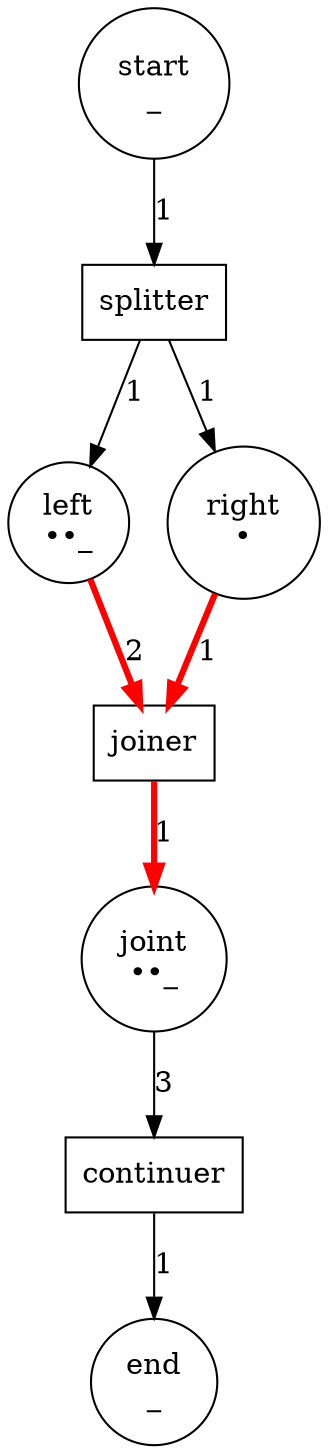 digraph G {
1 [label="start\n_\n" shape=circle]
2 [label="left\n••_\n" shape=circle]
3 [label="right\n•\n" shape=circle]
4 [label="joint\n••_\n" shape=circle]
5 [label="end\n_\n" shape=circle]
6 [label="splitter" shape=box]
7 [label="joiner" shape=box]
8 [label="continuer" shape=box]

1 -> 6 [label="1" ] 
2 -> 7 [label="2" ,color=red,penwidth=3.0] 
3 -> 7 [label="1" ,color=red,penwidth=3.0] 
4 -> 8 [label="3" ] 
6 -> 2 [label="1" ] 
6 -> 3 [label="1" ] 
7 -> 4 [label="1" ,color=red,penwidth=3.0] 
8 -> 5 [label="1" ] 
}